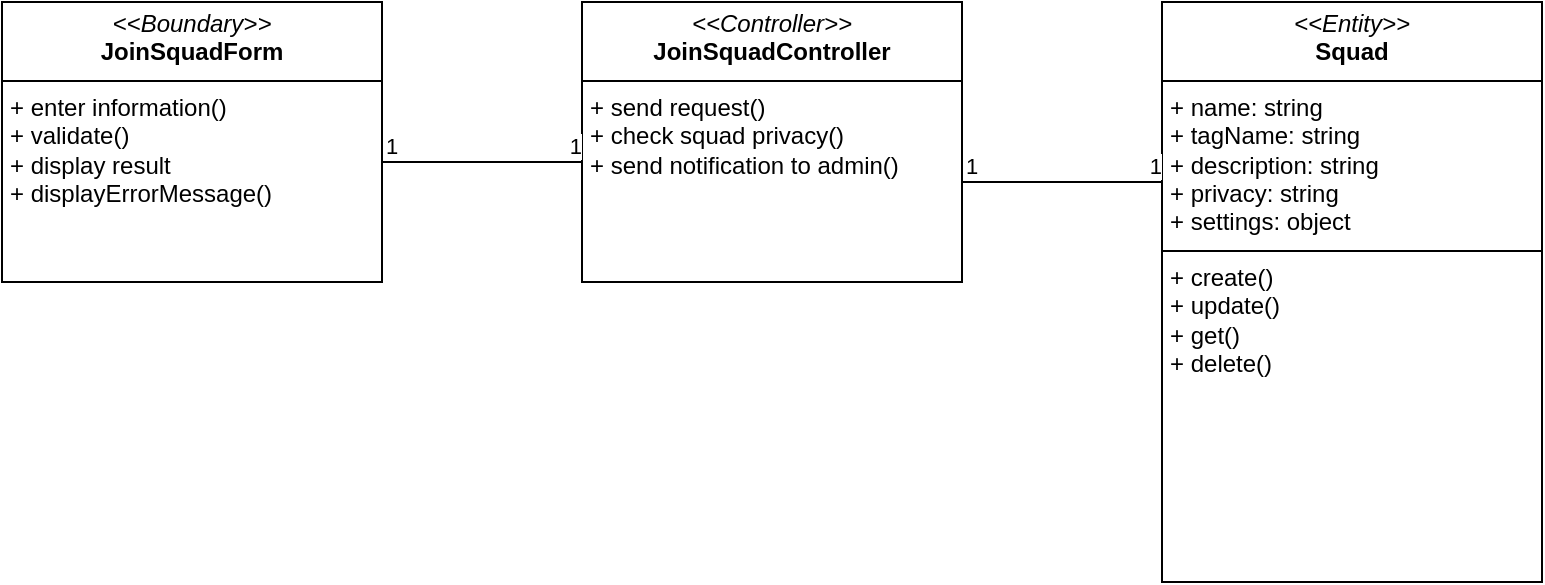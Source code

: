 <mxfile version="26.1.0">
  <diagram name="Page-1" id="OYUfipMtGS8B-vCg0TPa">
    <mxGraphModel dx="1444" dy="875" grid="1" gridSize="10" guides="1" tooltips="1" connect="1" arrows="1" fold="1" page="1" pageScale="1" pageWidth="850" pageHeight="1100" math="0" shadow="0">
      <root>
        <mxCell id="0" />
        <mxCell id="1" parent="0" />
        <mxCell id="l9GNWV4CUEzMOKgZrp62-1" value="&lt;p style=&quot;margin:0px;margin-top:4px;text-align:center;&quot;&gt;&lt;i&gt;&amp;lt;&amp;lt;Entity&amp;gt;&amp;gt;&lt;/i&gt;&lt;br&gt;&lt;b&gt;Squad&lt;/b&gt;&lt;/p&gt;&lt;hr size=&quot;1&quot; style=&quot;border-style:solid;&quot;&gt;&lt;p style=&quot;margin:0px;margin-left:4px;&quot;&gt;+ name: string&lt;/p&gt;&lt;p style=&quot;margin:0px;margin-left:4px;&quot;&gt;+ tagName: string&lt;/p&gt;&lt;p style=&quot;margin:0px;margin-left:4px;&quot;&gt;+ description: string&lt;/p&gt;&lt;p style=&quot;margin:0px;margin-left:4px;&quot;&gt;+ privacy: string&lt;/p&gt;&lt;p style=&quot;margin:0px;margin-left:4px;&quot;&gt;+ settings: object&lt;/p&gt;&lt;hr size=&quot;1&quot; style=&quot;border-style:solid;&quot;&gt;&lt;p style=&quot;margin:0px;margin-left:4px;&quot;&gt;+ create()&lt;br&gt;&lt;/p&gt;&lt;p style=&quot;margin:0px;margin-left:4px;&quot;&gt;+ update()&lt;/p&gt;&lt;p style=&quot;margin:0px;margin-left:4px;&quot;&gt;+ get()&lt;/p&gt;&lt;p style=&quot;margin:0px;margin-left:4px;&quot;&gt;+ delete()&lt;/p&gt;" style="verticalAlign=top;align=left;overflow=fill;html=1;whiteSpace=wrap;" vertex="1" parent="1">
          <mxGeometry x="620" y="60" width="190" height="290" as="geometry" />
        </mxCell>
        <mxCell id="l9GNWV4CUEzMOKgZrp62-2" value="&lt;p style=&quot;margin:0px;margin-top:4px;text-align:center;&quot;&gt;&lt;i&gt;&amp;lt;&amp;lt;Boundary&amp;gt;&amp;gt;&lt;/i&gt;&lt;br&gt;&lt;b&gt;JoinSquadForm&lt;/b&gt;&lt;/p&gt;&lt;hr size=&quot;1&quot; style=&quot;border-style:solid;&quot;&gt;&lt;p style=&quot;margin:0px;margin-left:4px;&quot;&gt;+ enter information()&lt;/p&gt;&lt;p style=&quot;margin:0px;margin-left:4px;&quot;&gt;+ validate()&lt;/p&gt;&lt;p style=&quot;margin:0px;margin-left:4px;&quot;&gt;+ display result&lt;/p&gt;&lt;p style=&quot;margin:0px;margin-left:4px;&quot;&gt;+ displayErrorMessage()&lt;/p&gt;" style="verticalAlign=top;align=left;overflow=fill;html=1;whiteSpace=wrap;" vertex="1" parent="1">
          <mxGeometry x="40" y="60" width="190" height="140" as="geometry" />
        </mxCell>
        <mxCell id="l9GNWV4CUEzMOKgZrp62-3" value="&lt;p style=&quot;margin:0px;margin-top:4px;text-align:center;&quot;&gt;&lt;i&gt;&amp;lt;&amp;lt;Controller&amp;gt;&amp;gt;&lt;/i&gt;&lt;br&gt;&lt;b&gt;JoinSquadController&lt;/b&gt;&lt;/p&gt;&lt;hr size=&quot;1&quot; style=&quot;border-style:solid;&quot;&gt;&lt;p style=&quot;margin:0px;margin-left:4px;&quot;&gt;+ send request()&lt;br&gt;&lt;/p&gt;&lt;p style=&quot;margin:0px;margin-left:4px;&quot;&gt;+ check squad privacy()&lt;/p&gt;&lt;p style=&quot;margin:0px;margin-left:4px;&quot;&gt;+ send notification to admin()&lt;/p&gt;" style="verticalAlign=top;align=left;overflow=fill;html=1;whiteSpace=wrap;" vertex="1" parent="1">
          <mxGeometry x="330" y="60" width="190" height="140" as="geometry" />
        </mxCell>
        <mxCell id="l9GNWV4CUEzMOKgZrp62-4" value="" style="endArrow=none;html=1;edgeStyle=orthogonalEdgeStyle;rounded=0;" edge="1" parent="1">
          <mxGeometry relative="1" as="geometry">
            <mxPoint x="230" y="140" as="sourcePoint" />
            <mxPoint x="330" y="140" as="targetPoint" />
          </mxGeometry>
        </mxCell>
        <mxCell id="l9GNWV4CUEzMOKgZrp62-5" value="1" style="edgeLabel;resizable=0;html=1;align=left;verticalAlign=bottom;" connectable="0" vertex="1" parent="l9GNWV4CUEzMOKgZrp62-4">
          <mxGeometry x="-1" relative="1" as="geometry" />
        </mxCell>
        <mxCell id="l9GNWV4CUEzMOKgZrp62-6" value="1" style="edgeLabel;resizable=0;html=1;align=right;verticalAlign=bottom;" connectable="0" vertex="1" parent="l9GNWV4CUEzMOKgZrp62-4">
          <mxGeometry x="1" relative="1" as="geometry" />
        </mxCell>
        <mxCell id="l9GNWV4CUEzMOKgZrp62-7" value="" style="endArrow=none;html=1;edgeStyle=orthogonalEdgeStyle;rounded=0;" edge="1" parent="1">
          <mxGeometry relative="1" as="geometry">
            <mxPoint x="520" y="150" as="sourcePoint" />
            <mxPoint x="620" y="150" as="targetPoint" />
          </mxGeometry>
        </mxCell>
        <mxCell id="l9GNWV4CUEzMOKgZrp62-8" value="1" style="edgeLabel;resizable=0;html=1;align=left;verticalAlign=bottom;" connectable="0" vertex="1" parent="l9GNWV4CUEzMOKgZrp62-7">
          <mxGeometry x="-1" relative="1" as="geometry" />
        </mxCell>
        <mxCell id="l9GNWV4CUEzMOKgZrp62-9" value="1" style="edgeLabel;resizable=0;html=1;align=right;verticalAlign=bottom;" connectable="0" vertex="1" parent="l9GNWV4CUEzMOKgZrp62-7">
          <mxGeometry x="1" relative="1" as="geometry" />
        </mxCell>
      </root>
    </mxGraphModel>
  </diagram>
</mxfile>
